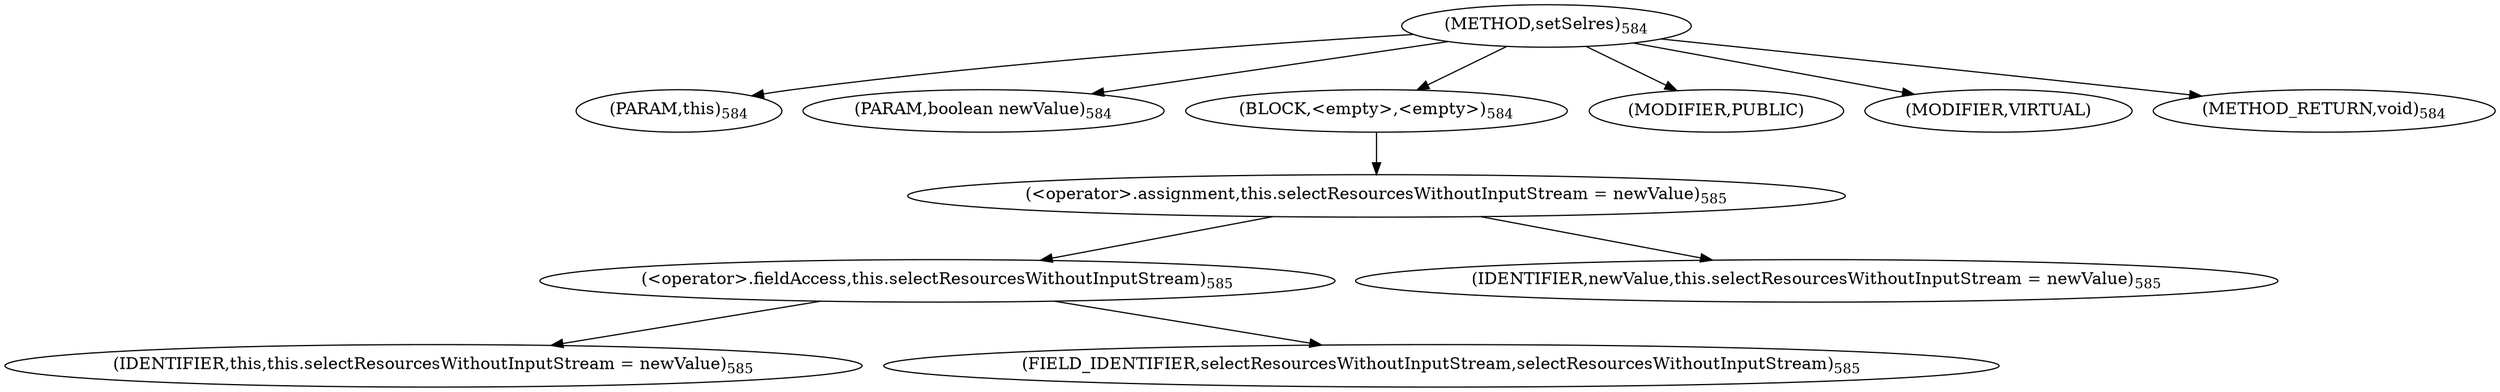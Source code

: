 digraph "setSelres" {  
"1063" [label = <(METHOD,setSelres)<SUB>584</SUB>> ]
"52" [label = <(PARAM,this)<SUB>584</SUB>> ]
"1064" [label = <(PARAM,boolean newValue)<SUB>584</SUB>> ]
"1065" [label = <(BLOCK,&lt;empty&gt;,&lt;empty&gt;)<SUB>584</SUB>> ]
"1066" [label = <(&lt;operator&gt;.assignment,this.selectResourcesWithoutInputStream = newValue)<SUB>585</SUB>> ]
"1067" [label = <(&lt;operator&gt;.fieldAccess,this.selectResourcesWithoutInputStream)<SUB>585</SUB>> ]
"51" [label = <(IDENTIFIER,this,this.selectResourcesWithoutInputStream = newValue)<SUB>585</SUB>> ]
"1068" [label = <(FIELD_IDENTIFIER,selectResourcesWithoutInputStream,selectResourcesWithoutInputStream)<SUB>585</SUB>> ]
"1069" [label = <(IDENTIFIER,newValue,this.selectResourcesWithoutInputStream = newValue)<SUB>585</SUB>> ]
"1070" [label = <(MODIFIER,PUBLIC)> ]
"1071" [label = <(MODIFIER,VIRTUAL)> ]
"1072" [label = <(METHOD_RETURN,void)<SUB>584</SUB>> ]
  "1063" -> "52" 
  "1063" -> "1064" 
  "1063" -> "1065" 
  "1063" -> "1070" 
  "1063" -> "1071" 
  "1063" -> "1072" 
  "1065" -> "1066" 
  "1066" -> "1067" 
  "1066" -> "1069" 
  "1067" -> "51" 
  "1067" -> "1068" 
}
